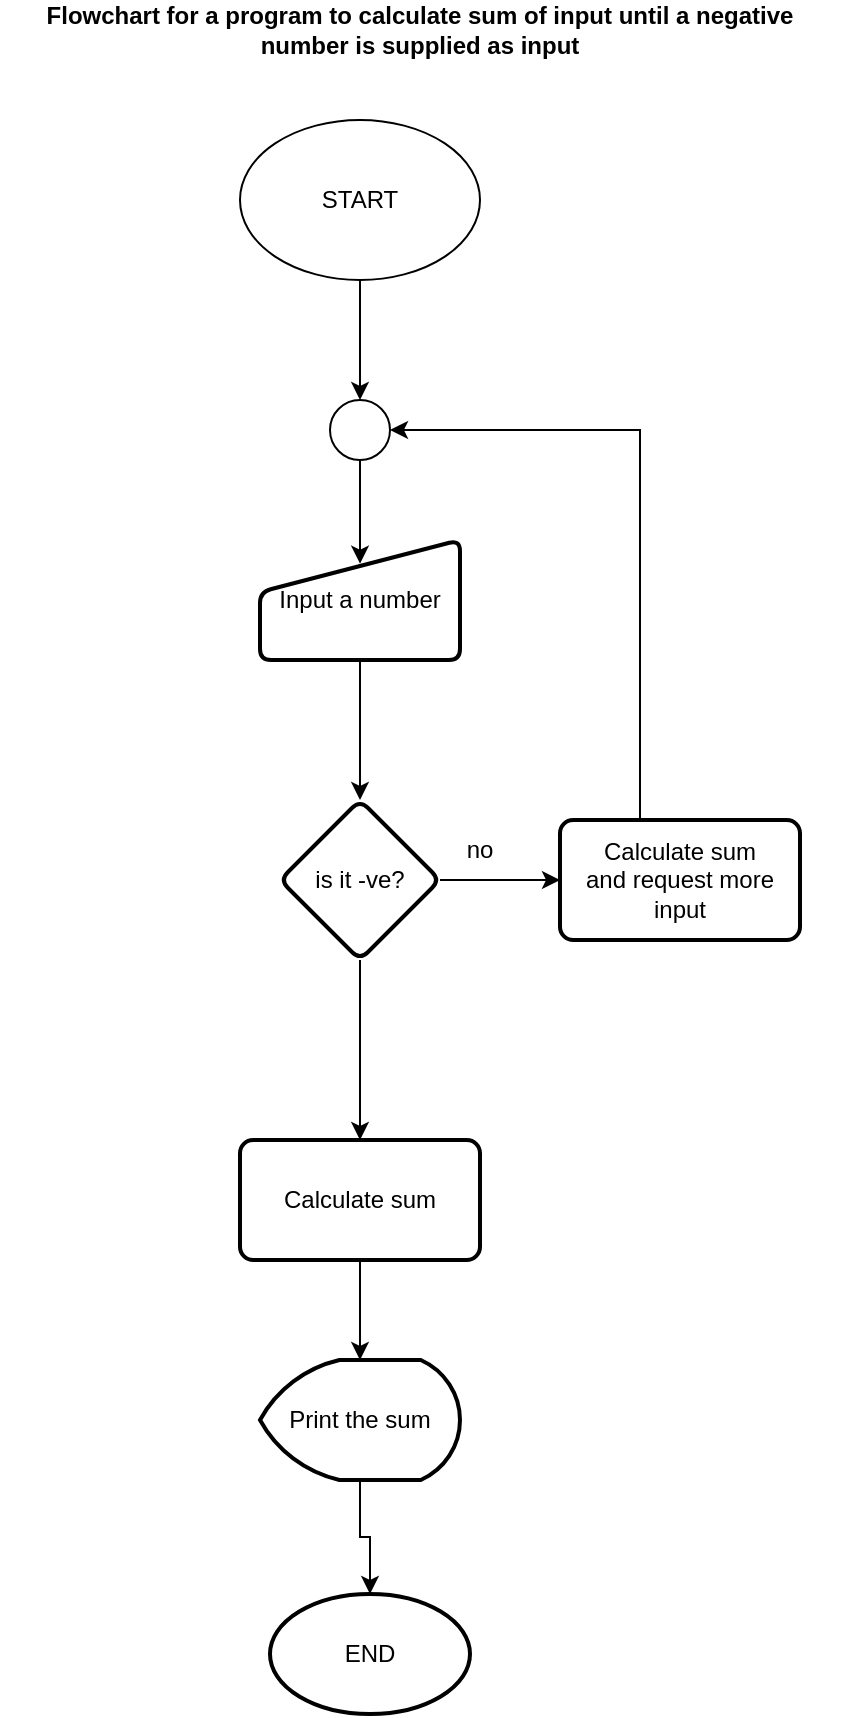<mxfile version="20.0.1" type="github">
  <diagram id="6a731a19-8d31-9384-78a2-239565b7b9f0" name="Page-1">
    <mxGraphModel dx="1153" dy="621" grid="1" gridSize="10" guides="1" tooltips="1" connect="1" arrows="1" fold="1" page="1" pageScale="1" pageWidth="1169" pageHeight="827" background="none" math="0" shadow="0">
      <root>
        <mxCell id="0" />
        <mxCell id="1" parent="0" />
        <mxCell id="hu8_-DVpD-Spbcx9PV2K-67" style="edgeStyle=orthogonalEdgeStyle;rounded=0;orthogonalLoop=1;jettySize=auto;html=1;entryX=0.5;entryY=0;entryDx=0;entryDy=0;entryPerimeter=0;" edge="1" parent="1" source="hu8_-DVpD-Spbcx9PV2K-55" target="hu8_-DVpD-Spbcx9PV2K-57">
          <mxGeometry relative="1" as="geometry" />
        </mxCell>
        <mxCell id="hu8_-DVpD-Spbcx9PV2K-55" value="START" style="ellipse;whiteSpace=wrap;html=1;" vertex="1" parent="1">
          <mxGeometry x="470" y="90" width="120" height="80" as="geometry" />
        </mxCell>
        <mxCell id="hu8_-DVpD-Spbcx9PV2K-59" value="" style="edgeStyle=orthogonalEdgeStyle;rounded=0;orthogonalLoop=1;jettySize=auto;html=1;" edge="1" parent="1" source="hu8_-DVpD-Spbcx9PV2K-56" target="hu8_-DVpD-Spbcx9PV2K-58">
          <mxGeometry relative="1" as="geometry" />
        </mxCell>
        <mxCell id="hu8_-DVpD-Spbcx9PV2K-56" value="Input a number" style="html=1;strokeWidth=2;shape=manualInput;whiteSpace=wrap;rounded=1;size=26;arcSize=11;" vertex="1" parent="1">
          <mxGeometry x="480" y="300" width="100" height="60" as="geometry" />
        </mxCell>
        <mxCell id="hu8_-DVpD-Spbcx9PV2K-68" style="edgeStyle=orthogonalEdgeStyle;rounded=0;orthogonalLoop=1;jettySize=auto;html=1;entryX=0.5;entryY=0.197;entryDx=0;entryDy=0;entryPerimeter=0;" edge="1" parent="1" source="hu8_-DVpD-Spbcx9PV2K-57" target="hu8_-DVpD-Spbcx9PV2K-56">
          <mxGeometry relative="1" as="geometry" />
        </mxCell>
        <mxCell id="hu8_-DVpD-Spbcx9PV2K-57" value="" style="verticalLabelPosition=bottom;verticalAlign=top;html=1;shape=mxgraph.flowchart.on-page_reference;" vertex="1" parent="1">
          <mxGeometry x="515" y="230" width="30" height="30" as="geometry" />
        </mxCell>
        <mxCell id="hu8_-DVpD-Spbcx9PV2K-61" value="" style="edgeStyle=orthogonalEdgeStyle;rounded=0;orthogonalLoop=1;jettySize=auto;html=1;" edge="1" parent="1" source="hu8_-DVpD-Spbcx9PV2K-58" target="hu8_-DVpD-Spbcx9PV2K-60">
          <mxGeometry relative="1" as="geometry" />
        </mxCell>
        <mxCell id="hu8_-DVpD-Spbcx9PV2K-63" value="" style="edgeStyle=orthogonalEdgeStyle;rounded=0;orthogonalLoop=1;jettySize=auto;html=1;" edge="1" parent="1" source="hu8_-DVpD-Spbcx9PV2K-58" target="hu8_-DVpD-Spbcx9PV2K-62">
          <mxGeometry relative="1" as="geometry" />
        </mxCell>
        <mxCell id="hu8_-DVpD-Spbcx9PV2K-58" value="is it -ve?" style="rhombus;whiteSpace=wrap;html=1;strokeWidth=2;rounded=1;arcSize=11;" vertex="1" parent="1">
          <mxGeometry x="490" y="430" width="80" height="80" as="geometry" />
        </mxCell>
        <mxCell id="hu8_-DVpD-Spbcx9PV2K-66" style="edgeStyle=orthogonalEdgeStyle;rounded=0;orthogonalLoop=1;jettySize=auto;html=1;entryX=1;entryY=0.5;entryDx=0;entryDy=0;entryPerimeter=0;" edge="1" parent="1" source="hu8_-DVpD-Spbcx9PV2K-60" target="hu8_-DVpD-Spbcx9PV2K-57">
          <mxGeometry relative="1" as="geometry">
            <Array as="points">
              <mxPoint x="670" y="245" />
            </Array>
          </mxGeometry>
        </mxCell>
        <mxCell id="hu8_-DVpD-Spbcx9PV2K-60" value="Calculate sum&lt;br&gt;and request more input" style="whiteSpace=wrap;html=1;strokeWidth=2;rounded=1;arcSize=11;" vertex="1" parent="1">
          <mxGeometry x="630" y="440" width="120" height="60" as="geometry" />
        </mxCell>
        <mxCell id="hu8_-DVpD-Spbcx9PV2K-69" value="" style="edgeStyle=orthogonalEdgeStyle;rounded=0;orthogonalLoop=1;jettySize=auto;html=1;" edge="1" parent="1" source="hu8_-DVpD-Spbcx9PV2K-62" target="hu8_-DVpD-Spbcx9PV2K-64">
          <mxGeometry relative="1" as="geometry" />
        </mxCell>
        <mxCell id="hu8_-DVpD-Spbcx9PV2K-62" value="Calculate sum" style="whiteSpace=wrap;html=1;strokeWidth=2;rounded=1;arcSize=11;" vertex="1" parent="1">
          <mxGeometry x="470" y="600" width="120" height="60" as="geometry" />
        </mxCell>
        <mxCell id="hu8_-DVpD-Spbcx9PV2K-70" style="edgeStyle=orthogonalEdgeStyle;rounded=0;orthogonalLoop=1;jettySize=auto;html=1;entryX=0.5;entryY=0;entryDx=0;entryDy=0;entryPerimeter=0;" edge="1" parent="1" source="hu8_-DVpD-Spbcx9PV2K-64" target="hu8_-DVpD-Spbcx9PV2K-65">
          <mxGeometry relative="1" as="geometry" />
        </mxCell>
        <mxCell id="hu8_-DVpD-Spbcx9PV2K-64" value="Print the sum" style="strokeWidth=2;html=1;shape=mxgraph.flowchart.display;whiteSpace=wrap;" vertex="1" parent="1">
          <mxGeometry x="480" y="710" width="100" height="60" as="geometry" />
        </mxCell>
        <mxCell id="hu8_-DVpD-Spbcx9PV2K-65" value="END" style="strokeWidth=2;html=1;shape=mxgraph.flowchart.start_1;whiteSpace=wrap;" vertex="1" parent="1">
          <mxGeometry x="485" y="827" width="100" height="60" as="geometry" />
        </mxCell>
        <mxCell id="hu8_-DVpD-Spbcx9PV2K-73" value="no" style="text;html=1;strokeColor=none;fillColor=none;align=center;verticalAlign=middle;whiteSpace=wrap;rounded=0;" vertex="1" parent="1">
          <mxGeometry x="560" y="440" width="60" height="30" as="geometry" />
        </mxCell>
        <mxCell id="hu8_-DVpD-Spbcx9PV2K-75" value="&lt;b&gt;Flowchart for a program to calculate sum of input until a negative number is supplied as input&lt;/b&gt;" style="text;html=1;strokeColor=none;fillColor=none;align=center;verticalAlign=middle;whiteSpace=wrap;rounded=0;" vertex="1" parent="1">
          <mxGeometry x="350" y="30" width="420" height="30" as="geometry" />
        </mxCell>
      </root>
    </mxGraphModel>
  </diagram>
</mxfile>

